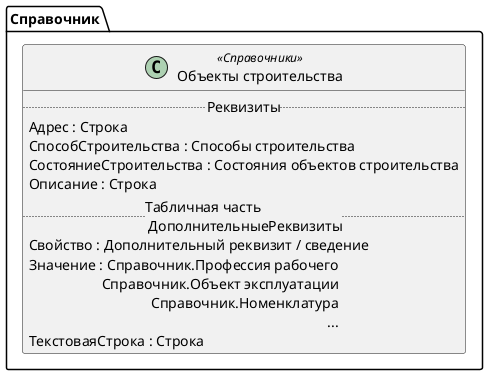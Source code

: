 ﻿@startuml ОбъектыСтроительства
'!include templates.wsd
'..\include templates.wsd
class Справочник.ОбъектыСтроительства as "Объекты строительства" <<Справочники>>
{
..Реквизиты..
Адрес : Строка
СпособСтроительства : Способы строительства
СостояниеСтроительства : Состояния объектов строительства
Описание : Строка
..Табличная часть \n ДополнительныеРеквизиты..
Свойство : Дополнительный реквизит / сведение
Значение : Справочник.Профессия рабочего\rСправочник.Объект эксплуатации\rСправочник.Номенклатура\r...
ТекстоваяСтрока : Строка
}
@enduml

